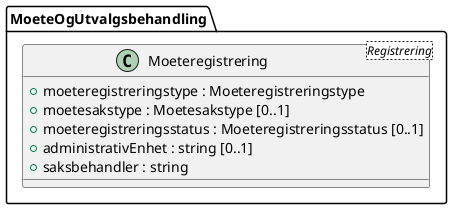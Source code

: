 @startuml
class MoeteOgUtvalgsbehandling.Moeteregistrering <Registrering> {
  +moeteregistreringstype : Moeteregistreringstype
  +moetesakstype : Moetesakstype [0..1]
  +moeteregistreringsstatus : Moeteregistreringsstatus [0..1]
  +administrativEnhet : string [0..1]
  +saksbehandler : string
}
@enduml
